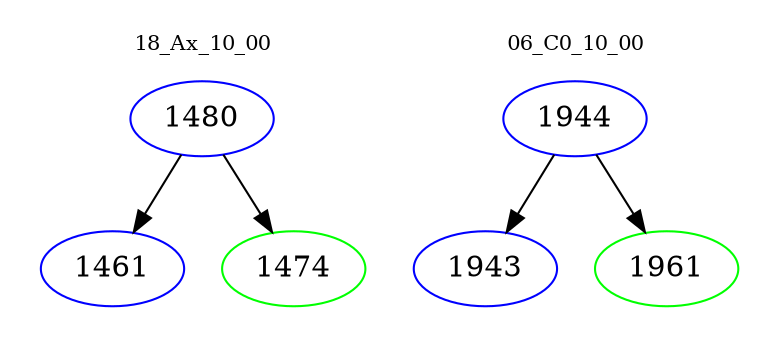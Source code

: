digraph{
subgraph cluster_0 {
color = white
label = "18_Ax_10_00";
fontsize=10;
T0_1480 [label="1480", color="blue"]
T0_1480 -> T0_1461 [color="black"]
T0_1461 [label="1461", color="blue"]
T0_1480 -> T0_1474 [color="black"]
T0_1474 [label="1474", color="green"]
}
subgraph cluster_1 {
color = white
label = "06_C0_10_00";
fontsize=10;
T1_1944 [label="1944", color="blue"]
T1_1944 -> T1_1943 [color="black"]
T1_1943 [label="1943", color="blue"]
T1_1944 -> T1_1961 [color="black"]
T1_1961 [label="1961", color="green"]
}
}
